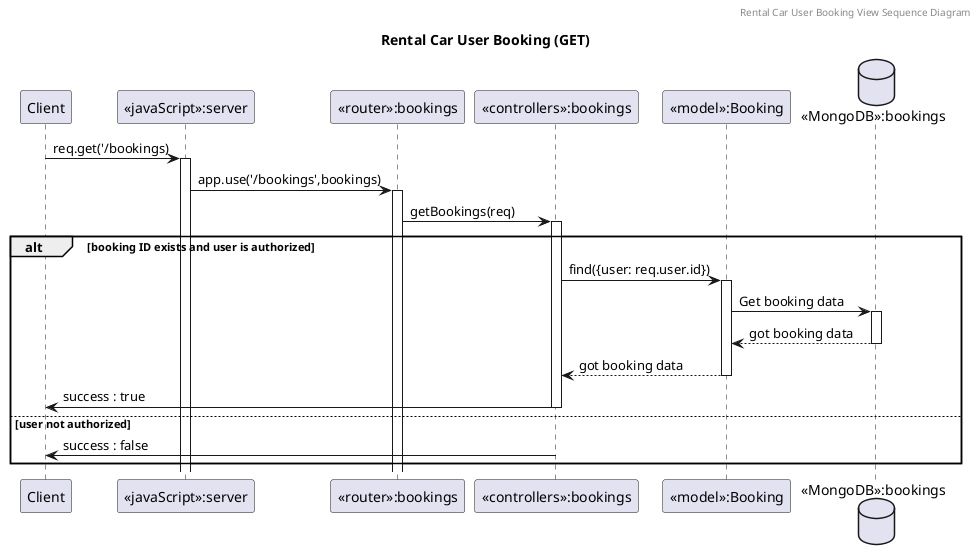 @startuml Rental Car User Booking (GET)

header Rental Car User Booking View Sequence Diagram
title "Rental Car User Booking (GET)"

participant "Client" as client
participant "<<javaScript>>:server" as server
participant "<<router>>:bookings" as routerBookings
participant "<<controllers>>:bookings" as controllersBookings
participant "<<model>>:Booking" as modelBooking
database "<<MongoDB>>:bookings" as BookingsDatabase

client->server ++:req.get('/bookings)
server->routerBookings ++:app.use('/bookings',bookings)
routerBookings -> controllersBookings ++:getBookings(req)

alt booking ID exists and user is authorized
    controllersBookings->modelBooking ++: find({user: req.user.id})
    modelBooking ->BookingsDatabase ++: Get booking data
    BookingsDatabase --> modelBooking --: got booking data
    controllersBookings <-- modelBooking --: got booking data
    controllersBookings->client --:success : true
else user not authorized
    controllersBookings -> client --:success : false
end

@enduml
